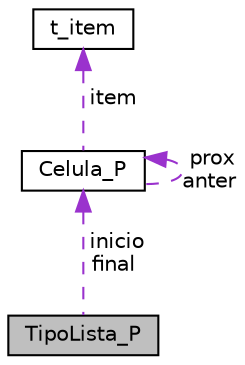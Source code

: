 digraph "TipoLista_P"
{
  edge [fontname="Helvetica",fontsize="10",labelfontname="Helvetica",labelfontsize="10"];
  node [fontname="Helvetica",fontsize="10",shape=record];
  Node1 [label="TipoLista_P",height=0.2,width=0.4,color="black", fillcolor="grey75", style="filled", fontcolor="black"];
  Node2 -> Node1 [dir="back",color="darkorchid3",fontsize="10",style="dashed",label=" inicio\nfinal" ,fontname="Helvetica"];
  Node2 [label="Celula_P",height=0.2,width=0.4,color="black", fillcolor="white", style="filled",URL="$struct_celula___p.html",tooltip="Conteudo da lista. "];
  Node2 -> Node2 [dir="back",color="darkorchid3",fontsize="10",style="dashed",label=" prox\nanter" ,fontname="Helvetica"];
  Node3 -> Node2 [dir="back",color="darkorchid3",fontsize="10",style="dashed",label=" item" ,fontname="Helvetica"];
  Node3 [label="t_item",height=0.2,width=0.4,color="black", fillcolor="white", style="filled",URL="$structt__item.html",tooltip="Conteudo de um elemento de uma lista duplamente encadeada. "];
}
